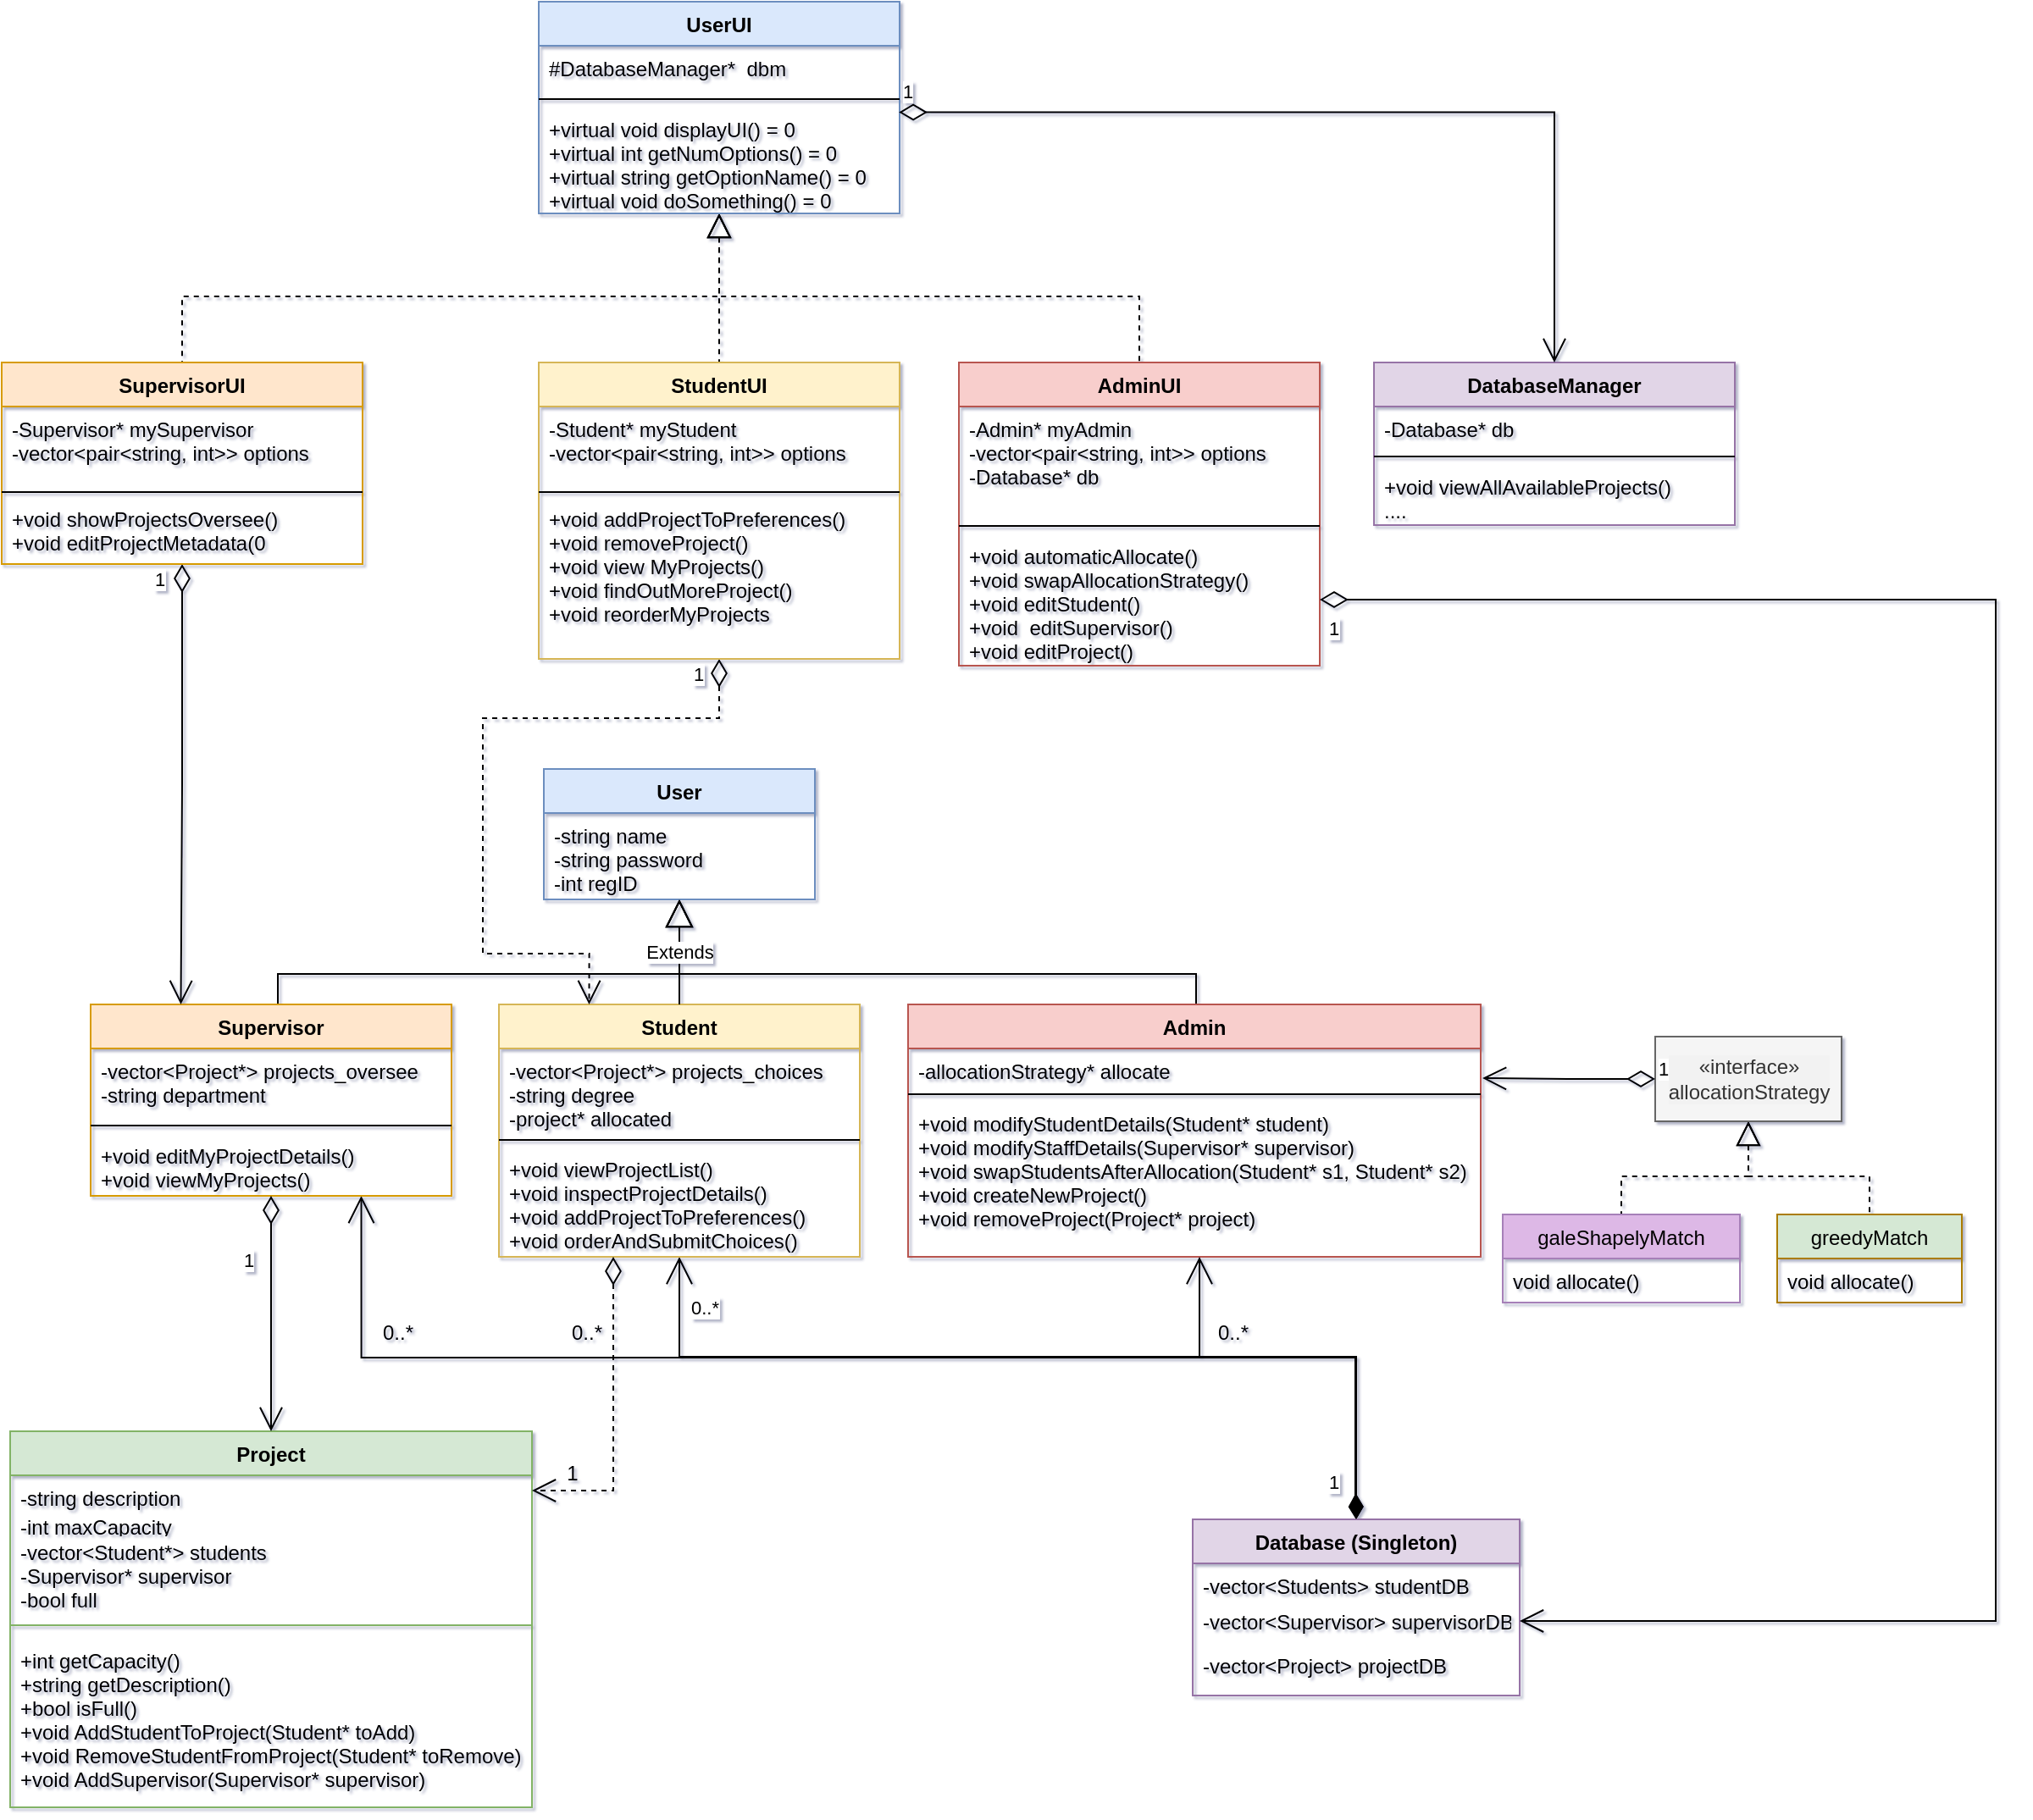 <mxfile version="20.8.23" type="device"><diagram id="B_KKShG9DEXshSD3teJq" name="Page-1"><mxGraphModel dx="1909" dy="951" grid="0" gridSize="10" guides="1" tooltips="1" connect="1" arrows="1" fold="1" page="1" pageScale="1" pageWidth="1500" pageHeight="1200" background="#ffffff" math="0" shadow="1"><root><mxCell id="0"/><mxCell id="1" parent="0"/><mxCell id="01H54I0qlVWijECPMY_d-6" style="edgeStyle=orthogonalEdgeStyle;rounded=0;orthogonalLoop=1;jettySize=auto;html=1;exitX=0.5;exitY=1;exitDx=0;exitDy=0;entryX=0.5;entryY=0;entryDx=0;entryDy=0;startArrow=block;startFill=0;endArrow=none;endFill=0;startSize=14;endSize=12;" parent="1" source="pmMyAqk0N_91WHs7ntwW-19" target="pmMyAqk0N_91WHs7ntwW-27" edge="1"><mxGeometry relative="1" as="geometry"><Array as="points"><mxPoint x="449" y="626"/><mxPoint x="212" y="626"/></Array></mxGeometry></mxCell><mxCell id="01H54I0qlVWijECPMY_d-8" style="edgeStyle=orthogonalEdgeStyle;rounded=0;orthogonalLoop=1;jettySize=auto;html=1;startArrow=block;startFill=0;endArrow=none;endFill=0;startSize=14;endSize=12;" parent="1" target="pmMyAqk0N_91WHs7ntwW-47" edge="1"><mxGeometry relative="1" as="geometry"><mxPoint x="449" y="582" as="sourcePoint"/><Array as="points"><mxPoint x="449" y="626"/><mxPoint x="754" y="626"/></Array></mxGeometry></mxCell><mxCell id="pmMyAqk0N_91WHs7ntwW-19" value="User" style="swimlane;fontStyle=1;align=center;verticalAlign=top;childLayout=stackLayout;horizontal=1;startSize=26;horizontalStack=0;resizeParent=1;resizeParentMax=0;resizeLast=0;collapsible=1;marginBottom=0;fillColor=#dae8fc;strokeColor=#6c8ebf;" parent="1" vertex="1"><mxGeometry x="369" y="505" width="160" height="77" as="geometry"/></mxCell><mxCell id="pmMyAqk0N_91WHs7ntwW-20" value="-string name&#10;-string password&#10;-int regID" style="text;strokeColor=none;fillColor=none;align=left;verticalAlign=top;spacingLeft=4;spacingRight=4;overflow=hidden;rotatable=0;points=[[0,0.5],[1,0.5]];portConstraint=eastwest;" parent="pmMyAqk0N_91WHs7ntwW-19" vertex="1"><mxGeometry y="26" width="160" height="51" as="geometry"/></mxCell><mxCell id="01H54I0qlVWijECPMY_d-132" value="1" style="edgeStyle=orthogonalEdgeStyle;rounded=0;orthogonalLoop=1;jettySize=auto;html=1;exitX=0.75;exitY=1;exitDx=0;exitDy=0;startArrow=open;startFill=0;endArrow=diamondThin;endFill=1;startSize=14;endSize=12;entryX=0.5;entryY=0;entryDx=0;entryDy=0;" parent="1" source="pmMyAqk0N_91WHs7ntwW-27" target="jREfspTzZIfG9QH5ADm0-15" edge="1"><mxGeometry x="0.944" y="-14" relative="1" as="geometry"><mxPoint x="358.964" y="869.253" as="targetPoint"/><mxPoint as="offset"/></mxGeometry></mxCell><mxCell id="pmMyAqk0N_91WHs7ntwW-27" value="Supervisor" style="swimlane;fontStyle=1;align=center;verticalAlign=top;childLayout=stackLayout;horizontal=1;startSize=26;horizontalStack=0;resizeParent=1;resizeParentMax=0;resizeLast=0;collapsible=1;marginBottom=0;fillColor=#ffe6cc;strokeColor=#d79b00;" parent="1" vertex="1"><mxGeometry x="101.5" y="644" width="213" height="113" as="geometry"><mxRectangle x="226.5" y="308" width="98" height="26" as="alternateBounds"/></mxGeometry></mxCell><mxCell id="pmMyAqk0N_91WHs7ntwW-28" value="-vector&lt;Project*&gt; projects_oversee&#10;-string department&#10;" style="text;strokeColor=none;fillColor=none;align=left;verticalAlign=top;spacingLeft=4;spacingRight=4;overflow=hidden;rotatable=0;points=[[0,0.5],[1,0.5]];portConstraint=eastwest;" parent="pmMyAqk0N_91WHs7ntwW-27" vertex="1"><mxGeometry y="26" width="213" height="41" as="geometry"/></mxCell><mxCell id="pmMyAqk0N_91WHs7ntwW-29" value="" style="line;strokeWidth=1;fillColor=none;align=left;verticalAlign=middle;spacingTop=-1;spacingLeft=3;spacingRight=3;rotatable=0;labelPosition=right;points=[];portConstraint=eastwest;" parent="pmMyAqk0N_91WHs7ntwW-27" vertex="1"><mxGeometry y="67" width="213" height="9" as="geometry"/></mxCell><mxCell id="pmMyAqk0N_91WHs7ntwW-30" value="+void editMyProjectDetails()&#10;+void viewMyProjects()&#10;" style="text;strokeColor=none;fillColor=none;align=left;verticalAlign=top;spacingLeft=4;spacingRight=4;overflow=hidden;rotatable=0;points=[[0,0.5],[1,0.5]];portConstraint=eastwest;" parent="pmMyAqk0N_91WHs7ntwW-27" vertex="1"><mxGeometry y="76" width="213" height="37" as="geometry"/></mxCell><mxCell id="01H54I0qlVWijECPMY_d-133" style="edgeStyle=orthogonalEdgeStyle;rounded=0;orthogonalLoop=1;jettySize=auto;html=1;exitX=0.5;exitY=1;exitDx=0;exitDy=0;startArrow=open;startFill=0;endArrow=diamondThin;endFill=1;startSize=14;endSize=12;entryX=0.5;entryY=0;entryDx=0;entryDy=0;" parent="1" source="pmMyAqk0N_91WHs7ntwW-32" target="jREfspTzZIfG9QH5ADm0-15" edge="1"><mxGeometry relative="1" as="geometry"><mxPoint x="556.288" y="880.831" as="targetPoint"/><Array as="points"><mxPoint x="449" y="852"/><mxPoint x="848" y="852"/></Array></mxGeometry></mxCell><mxCell id="pmMyAqk0N_91WHs7ntwW-32" value="Student" style="swimlane;fontStyle=1;align=center;verticalAlign=top;childLayout=stackLayout;horizontal=1;startSize=26;horizontalStack=0;resizeParent=1;resizeParentMax=0;resizeLast=0;collapsible=1;marginBottom=0;fillColor=#fff2cc;strokeColor=#d6b656;" parent="1" vertex="1"><mxGeometry x="342.5" y="644" width="213" height="149" as="geometry"/></mxCell><mxCell id="pmMyAqk0N_91WHs7ntwW-33" value="-vector&lt;Project*&gt; projects_choices&#10;-string degree&#10;-project* allocated&#10;" style="text;strokeColor=none;fillColor=none;align=left;verticalAlign=top;spacingLeft=4;spacingRight=4;overflow=hidden;rotatable=0;points=[[0,0.5],[1,0.5]];portConstraint=eastwest;" parent="pmMyAqk0N_91WHs7ntwW-32" vertex="1"><mxGeometry y="26" width="213" height="50" as="geometry"/></mxCell><mxCell id="pmMyAqk0N_91WHs7ntwW-34" value="" style="line;strokeWidth=1;fillColor=none;align=left;verticalAlign=middle;spacingTop=-1;spacingLeft=3;spacingRight=3;rotatable=0;labelPosition=right;points=[];portConstraint=eastwest;" parent="pmMyAqk0N_91WHs7ntwW-32" vertex="1"><mxGeometry y="76" width="213" height="8" as="geometry"/></mxCell><mxCell id="pmMyAqk0N_91WHs7ntwW-35" value="+void viewProjectList()&#10;+void inspectProjectDetails()&#10;+void addProjectToPreferences()&#10;+void orderAndSubmitChoices()&#10;&#10;" style="text;strokeColor=none;fillColor=none;align=left;verticalAlign=top;spacingLeft=4;spacingRight=4;overflow=hidden;rotatable=0;points=[[0,0.5],[1,0.5]];portConstraint=eastwest;" parent="pmMyAqk0N_91WHs7ntwW-32" vertex="1"><mxGeometry y="84" width="213" height="65" as="geometry"/></mxCell><mxCell id="pmMyAqk0N_91WHs7ntwW-47" value="Admin" style="swimlane;fontStyle=1;align=center;verticalAlign=top;childLayout=stackLayout;horizontal=1;startSize=26;horizontalStack=0;resizeParent=1;resizeParentMax=0;resizeLast=0;collapsible=1;marginBottom=0;fillColor=#f8cecc;strokeColor=#b85450;" parent="1" vertex="1"><mxGeometry x="584" y="644" width="338" height="149" as="geometry"/></mxCell><mxCell id="pmMyAqk0N_91WHs7ntwW-48" value="-allocationStrategy* allocate&#10;   " style="text;strokeColor=none;fillColor=none;align=left;verticalAlign=top;spacingLeft=4;spacingRight=4;overflow=hidden;rotatable=0;points=[[0,0.5],[1,0.5]];portConstraint=eastwest;" parent="pmMyAqk0N_91WHs7ntwW-47" vertex="1"><mxGeometry y="26" width="338" height="23" as="geometry"/></mxCell><mxCell id="pmMyAqk0N_91WHs7ntwW-49" value="" style="line;strokeWidth=1;fillColor=none;align=left;verticalAlign=middle;spacingTop=-1;spacingLeft=3;spacingRight=3;rotatable=0;labelPosition=right;points=[];portConstraint=eastwest;" parent="pmMyAqk0N_91WHs7ntwW-47" vertex="1"><mxGeometry y="49" width="338" height="8" as="geometry"/></mxCell><mxCell id="pmMyAqk0N_91WHs7ntwW-50" value="+void modifyStudentDetails(Student* student)&#10;+void modifyStaffDetails(Supervisor* supervisor)&#10;+void swapStudentsAfterAllocation(Student* s1, Student* s2)&#10;+void createNewProject()&#10;+void removeProject(Project* project)&#10;&#10;&#10;&#10;&#10;" style="text;strokeColor=none;fillColor=none;align=left;verticalAlign=top;spacingLeft=4;spacingRight=4;overflow=hidden;rotatable=0;points=[[0,0.5],[1,0.5]];portConstraint=eastwest;" parent="pmMyAqk0N_91WHs7ntwW-47" vertex="1"><mxGeometry y="57" width="338" height="92" as="geometry"/></mxCell><mxCell id="h-jpkPZlFYDwQu37gK7g-7" style="edgeStyle=orthogonalEdgeStyle;rounded=0;orthogonalLoop=1;jettySize=auto;html=1;exitX=0.5;exitY=1;exitDx=0;exitDy=0;dashed=1;startArrow=block;startFill=0;endArrow=none;endFill=0;startSize=12;endSize=10;" edge="1" parent="1" source="pmMyAqk0N_91WHs7ntwW-54" target="jREfspTzZIfG9QH5ADm0-9"><mxGeometry relative="1" as="geometry"/></mxCell><mxCell id="h-jpkPZlFYDwQu37gK7g-8" style="edgeStyle=orthogonalEdgeStyle;rounded=0;orthogonalLoop=1;jettySize=auto;html=1;exitX=0.5;exitY=1;exitDx=0;exitDy=0;dashed=1;startArrow=block;startFill=0;endArrow=none;endFill=0;startSize=12;endSize=10;" edge="1" parent="1" source="pmMyAqk0N_91WHs7ntwW-54" target="jREfspTzZIfG9QH5ADm0-5"><mxGeometry relative="1" as="geometry"/></mxCell><mxCell id="pmMyAqk0N_91WHs7ntwW-54" value="«interface»&lt;br&gt;allocationStrategy" style="html=1;labelBackgroundColor=#F2F2F2;fillColor=#f5f5f5;fontColor=#333333;strokeColor=#666666;" parent="1" vertex="1"><mxGeometry x="1025" y="663" width="110" height="50" as="geometry"/></mxCell><mxCell id="jREfspTzZIfG9QH5ADm0-5" value="galeShapelyMatch" style="swimlane;fontStyle=0;childLayout=stackLayout;horizontal=1;startSize=26;fillColor=#DDB8E6;horizontalStack=0;resizeParent=1;resizeParentMax=0;resizeLast=0;collapsible=1;marginBottom=0;strokeColor=#A680B8;" parent="1" vertex="1"><mxGeometry x="935" y="768" width="140" height="52" as="geometry"/></mxCell><mxCell id="jREfspTzZIfG9QH5ADm0-7" value="void allocate()" style="text;strokeColor=none;fillColor=none;align=left;verticalAlign=top;spacingLeft=4;spacingRight=4;overflow=hidden;rotatable=0;points=[[0,0.5],[1,0.5]];portConstraint=eastwest;" parent="jREfspTzZIfG9QH5ADm0-5" vertex="1"><mxGeometry y="26" width="140" height="26" as="geometry"/></mxCell><mxCell id="jREfspTzZIfG9QH5ADm0-9" value="greedyMatch" style="swimlane;fontStyle=0;childLayout=stackLayout;horizontal=1;startSize=26;fillColor=#D5E8D4;horizontalStack=0;resizeParent=1;resizeParentMax=0;resizeLast=0;collapsible=1;marginBottom=0;strokeColor=#AB7B00;" parent="1" vertex="1"><mxGeometry x="1097" y="768" width="109" height="52" as="geometry"/></mxCell><mxCell id="jREfspTzZIfG9QH5ADm0-11" value="void allocate()" style="text;strokeColor=none;fillColor=none;align=left;verticalAlign=top;spacingLeft=4;spacingRight=4;overflow=hidden;rotatable=0;points=[[0,0.5],[1,0.5]];portConstraint=eastwest;" parent="jREfspTzZIfG9QH5ADm0-9" vertex="1"><mxGeometry y="26" width="109" height="26" as="geometry"/></mxCell><mxCell id="jREfspTzZIfG9QH5ADm0-15" value="Database (Singleton)" style="swimlane;fontStyle=1;childLayout=stackLayout;horizontal=1;startSize=26;fillColor=#e1d5e7;horizontalStack=0;resizeParent=1;resizeParentMax=0;resizeLast=0;collapsible=1;marginBottom=0;strokeColor=#9673a6;" parent="1" vertex="1"><mxGeometry x="752" y="948" width="193" height="104" as="geometry"/></mxCell><mxCell id="jREfspTzZIfG9QH5ADm0-16" value="-vector&lt;Students&gt; studentDB" style="text;strokeColor=none;fillColor=none;align=left;verticalAlign=top;spacingLeft=4;spacingRight=4;overflow=hidden;rotatable=0;points=[[0,0.5],[1,0.5]];portConstraint=eastwest;" parent="jREfspTzZIfG9QH5ADm0-15" vertex="1"><mxGeometry y="26" width="193" height="21" as="geometry"/></mxCell><mxCell id="jREfspTzZIfG9QH5ADm0-17" value="-vector&lt;Supervisor&gt; supervisorDB" style="text;strokeColor=none;fillColor=none;align=left;verticalAlign=top;spacingLeft=4;spacingRight=4;overflow=hidden;rotatable=0;points=[[0,0.5],[1,0.5]];portConstraint=eastwest;" parent="jREfspTzZIfG9QH5ADm0-15" vertex="1"><mxGeometry y="47" width="193" height="26" as="geometry"/></mxCell><mxCell id="jREfspTzZIfG9QH5ADm0-18" value="-vector&lt;Project&gt; projectDB&#10;" style="text;strokeColor=none;fillColor=none;align=left;verticalAlign=top;spacingLeft=4;spacingRight=4;overflow=hidden;rotatable=0;points=[[0,0.5],[1,0.5]];portConstraint=eastwest;" parent="jREfspTzZIfG9QH5ADm0-15" vertex="1"><mxGeometry y="73" width="193" height="31" as="geometry"/></mxCell><mxCell id="jREfspTzZIfG9QH5ADm0-22" value="Project" style="swimlane;fontStyle=1;childLayout=stackLayout;horizontal=1;startSize=26;fillColor=#d5e8d4;horizontalStack=0;resizeParent=1;resizeParentMax=0;resizeLast=0;collapsible=1;marginBottom=0;strokeColor=#82b366;" parent="1" vertex="1"><mxGeometry x="54" y="896" width="308" height="222" as="geometry"/></mxCell><mxCell id="jREfspTzZIfG9QH5ADm0-23" value="-string description" style="text;strokeColor=none;fillColor=none;align=left;verticalAlign=top;spacingLeft=4;spacingRight=4;overflow=hidden;rotatable=0;points=[[0,0.5],[1,0.5]];portConstraint=eastwest;" parent="jREfspTzZIfG9QH5ADm0-22" vertex="1"><mxGeometry y="26" width="308" height="17" as="geometry"/></mxCell><mxCell id="jREfspTzZIfG9QH5ADm0-24" value="-int maxCapacity" style="text;strokeColor=none;fillColor=none;align=left;verticalAlign=top;spacingLeft=4;spacingRight=4;overflow=hidden;rotatable=0;points=[[0,0.5],[1,0.5]];portConstraint=eastwest;" parent="jREfspTzZIfG9QH5ADm0-22" vertex="1"><mxGeometry y="43" width="308" height="15" as="geometry"/></mxCell><mxCell id="jREfspTzZIfG9QH5ADm0-25" value="-vector&lt;Student*&gt; students&#10;-Supervisor* supervisor&#10;-bool full" style="text;strokeColor=none;fillColor=none;align=left;verticalAlign=top;spacingLeft=4;spacingRight=4;overflow=hidden;rotatable=0;points=[[0,0.5],[1,0.5]];portConstraint=eastwest;" parent="jREfspTzZIfG9QH5ADm0-22" vertex="1"><mxGeometry y="58" width="308" height="49" as="geometry"/></mxCell><mxCell id="jREfspTzZIfG9QH5ADm0-44" value="" style="line;strokeWidth=1;fillColor=none;align=left;verticalAlign=middle;spacingTop=-1;spacingLeft=3;spacingRight=3;rotatable=0;labelPosition=right;points=[];portConstraint=eastwest;strokeColor=inherit;" parent="jREfspTzZIfG9QH5ADm0-22" vertex="1"><mxGeometry y="107" width="308" height="15" as="geometry"/></mxCell><mxCell id="jREfspTzZIfG9QH5ADm0-52" value="+int getCapacity()&#10;+string getDescription()&#10;+bool isFull()&#10;+void AddStudentToProject(Student* toAdd)&#10;+void RemoveStudentFromProject(Student* toRemove)&#10;+void AddSupervisor(Supervisor* supervisor)&#10;" style="text;strokeColor=none;fillColor=none;align=left;verticalAlign=top;spacingLeft=4;spacingRight=4;overflow=hidden;rotatable=0;points=[[0,0.5],[1,0.5]];portConstraint=eastwest;" parent="jREfspTzZIfG9QH5ADm0-22" vertex="1"><mxGeometry y="122" width="308" height="100" as="geometry"/></mxCell><mxCell id="jREfspTzZIfG9QH5ADm0-32" value="1" style="endArrow=open;html=1;endSize=12;startArrow=diamondThin;startSize=14;startFill=0;edgeStyle=orthogonalEdgeStyle;align=left;verticalAlign=bottom;rounded=0;entryX=0.5;entryY=0;entryDx=0;entryDy=0;exitX=0.5;exitY=1;exitDx=0;exitDy=0;" parent="1" source="pmMyAqk0N_91WHs7ntwW-27" target="jREfspTzZIfG9QH5ADm0-22" edge="1"><mxGeometry x="-0.325" y="-18" relative="1" as="geometry"><mxPoint x="190" y="701" as="sourcePoint"/><mxPoint x="152" y="928" as="targetPoint"/><Array as="points"/><mxPoint as="offset"/></mxGeometry></mxCell><mxCell id="jREfspTzZIfG9QH5ADm0-33" value="0..*" style="endArrow=open;html=1;endSize=12;startArrow=diamondThin;startSize=14;startFill=0;edgeStyle=orthogonalEdgeStyle;align=left;verticalAlign=bottom;rounded=0;entryX=1;entryY=0.5;entryDx=0;entryDy=0;dashed=1;" parent="1" source="pmMyAqk0N_91WHs7ntwW-35" target="jREfspTzZIfG9QH5ADm0-23" edge="1"><mxGeometry x="-0.584" y="44" relative="1" as="geometry"><mxPoint x="401" y="857" as="sourcePoint"/><mxPoint x="458" y="988" as="targetPoint"/><Array as="points"><mxPoint x="410" y="931"/><mxPoint x="362" y="931"/></Array><mxPoint as="offset"/></mxGeometry></mxCell><mxCell id="01H54I0qlVWijECPMY_d-134" style="edgeStyle=orthogonalEdgeStyle;rounded=0;orthogonalLoop=1;jettySize=auto;html=1;entryX=0.5;entryY=0;entryDx=0;entryDy=0;startArrow=open;startFill=0;endArrow=diamondThin;endFill=1;startSize=14;endSize=12;" parent="1" source="pmMyAqk0N_91WHs7ntwW-50" target="jREfspTzZIfG9QH5ADm0-15" edge="1"><mxGeometry relative="1" as="geometry"><Array as="points"><mxPoint x="756" y="852"/><mxPoint x="848" y="852"/><mxPoint x="848" y="934"/><mxPoint x="849" y="934"/></Array></mxGeometry></mxCell><mxCell id="jREfspTzZIfG9QH5ADm0-36" value="0..*" style="text;strokeColor=none;align=center;fillColor=none;html=1;verticalAlign=middle;whiteSpace=wrap;rounded=0;" parent="1" vertex="1"><mxGeometry x="756" y="822.5" width="40" height="30" as="geometry"/></mxCell><mxCell id="jREfspTzZIfG9QH5ADm0-37" value="0..*" style="text;strokeColor=none;align=center;fillColor=none;html=1;verticalAlign=middle;whiteSpace=wrap;rounded=0;" parent="1" vertex="1"><mxGeometry x="266" y="822.5" width="33.5" height="30" as="geometry"/></mxCell><mxCell id="jREfspTzZIfG9QH5ADm0-39" value="1" style="text;strokeColor=none;align=center;fillColor=none;html=1;verticalAlign=middle;whiteSpace=wrap;rounded=0;" parent="1" vertex="1"><mxGeometry x="356" y="906" width="60" height="30" as="geometry"/></mxCell><mxCell id="jREfspTzZIfG9QH5ADm0-47" value="0..*" style="text;strokeColor=none;align=center;fillColor=none;html=1;verticalAlign=middle;whiteSpace=wrap;rounded=0;" parent="1" vertex="1"><mxGeometry x="373" y="829" width="43" height="17" as="geometry"/></mxCell><mxCell id="jREfspTzZIfG9QH5ADm0-57" value="1" style="endArrow=open;html=1;endSize=12;startArrow=diamondThin;startSize=14;startFill=0;edgeStyle=orthogonalEdgeStyle;align=left;verticalAlign=bottom;rounded=0;entryX=1.003;entryY=0.762;entryDx=0;entryDy=0;entryPerimeter=0;exitX=0;exitY=0.5;exitDx=0;exitDy=0;" parent="1" source="pmMyAqk0N_91WHs7ntwW-54" target="pmMyAqk0N_91WHs7ntwW-48" edge="1"><mxGeometry x="-1" y="3" relative="1" as="geometry"><mxPoint x="1095" y="516" as="sourcePoint"/><mxPoint x="1255" y="516" as="targetPoint"/></mxGeometry></mxCell><mxCell id="01H54I0qlVWijECPMY_d-4" value="Extends" style="edgeStyle=orthogonalEdgeStyle;rounded=0;orthogonalLoop=1;jettySize=auto;html=1;exitX=0.5;exitY=1;exitDx=0;exitDy=0;entryX=0.5;entryY=0;entryDx=0;entryDy=0;startArrow=block;startFill=0;endArrow=none;endFill=0;startSize=14;endSize=12;" parent="1" source="pmMyAqk0N_91WHs7ntwW-19" target="pmMyAqk0N_91WHs7ntwW-32" edge="1"><mxGeometry relative="1" as="geometry"/></mxCell><mxCell id="h-jpkPZlFYDwQu37gK7g-4" style="edgeStyle=orthogonalEdgeStyle;rounded=0;orthogonalLoop=1;jettySize=auto;html=1;exitX=0.5;exitY=1;exitDx=0;exitDy=0;entryX=0.5;entryY=0;entryDx=0;entryDy=0;startArrow=block;startFill=0;endArrow=none;endFill=0;startSize=12;dashed=1;" edge="1" parent="1" source="qUXxMwJtAscoecBCBx1g-18" target="qUXxMwJtAscoecBCBx1g-30"><mxGeometry relative="1" as="geometry"><mxPoint x="472.491" y="228.035" as="targetPoint"/></mxGeometry></mxCell><mxCell id="h-jpkPZlFYDwQu37gK7g-5" style="edgeStyle=orthogonalEdgeStyle;rounded=0;orthogonalLoop=1;jettySize=auto;html=1;exitX=0.5;exitY=1;exitDx=0;exitDy=0;startArrow=block;startFill=0;endArrow=none;endFill=0;startSize=12;endSize=10;dashed=1;" edge="1" parent="1" source="qUXxMwJtAscoecBCBx1g-18" target="qUXxMwJtAscoecBCBx1g-36"><mxGeometry relative="1" as="geometry"/></mxCell><mxCell id="h-jpkPZlFYDwQu37gK7g-6" style="edgeStyle=orthogonalEdgeStyle;rounded=0;orthogonalLoop=1;jettySize=auto;html=1;exitX=0.5;exitY=1;exitDx=0;exitDy=0;startArrow=block;startFill=0;endArrow=none;endFill=0;startSize=12;endSize=10;entryX=0.5;entryY=0;entryDx=0;entryDy=0;dashed=1;" edge="1" parent="1" source="qUXxMwJtAscoecBCBx1g-18" target="qUXxMwJtAscoecBCBx1g-22"><mxGeometry relative="1" as="geometry"><mxPoint x="541.333" y="238.889" as="targetPoint"/></mxGeometry></mxCell><mxCell id="qUXxMwJtAscoecBCBx1g-18" value="UserUI" style="swimlane;fontStyle=1;align=center;verticalAlign=top;childLayout=stackLayout;horizontal=1;startSize=26;horizontalStack=0;resizeParent=1;resizeParentMax=0;resizeLast=0;collapsible=1;marginBottom=0;fillColor=#dae8fc;strokeColor=#6c8ebf;" parent="1" vertex="1"><mxGeometry x="366" y="52" width="213" height="125" as="geometry"><mxRectangle x="226.5" y="308" width="98" height="26" as="alternateBounds"/></mxGeometry></mxCell><mxCell id="qUXxMwJtAscoecBCBx1g-19" value="#DatabaseManager*  dbm" style="text;strokeColor=none;fillColor=none;align=left;verticalAlign=top;spacingLeft=4;spacingRight=4;overflow=hidden;rotatable=0;points=[[0,0.5],[1,0.5]];portConstraint=eastwest;" parent="qUXxMwJtAscoecBCBx1g-18" vertex="1"><mxGeometry y="26" width="213" height="27" as="geometry"/></mxCell><mxCell id="qUXxMwJtAscoecBCBx1g-20" value="" style="line;strokeWidth=1;fillColor=none;align=left;verticalAlign=middle;spacingTop=-1;spacingLeft=3;spacingRight=3;rotatable=0;labelPosition=right;points=[];portConstraint=eastwest;" parent="qUXxMwJtAscoecBCBx1g-18" vertex="1"><mxGeometry y="53" width="213" height="9" as="geometry"/></mxCell><mxCell id="qUXxMwJtAscoecBCBx1g-21" value="+virtual void displayUI() = 0&#10;+virtual int getNumOptions() = 0&#10;+virtual string getOptionName() = 0&#10;+virtual void doSomething() = 0" style="text;strokeColor=none;fillColor=none;align=left;verticalAlign=top;spacingLeft=4;spacingRight=4;overflow=hidden;rotatable=0;points=[[0,0.5],[1,0.5]];portConstraint=eastwest;" parent="qUXxMwJtAscoecBCBx1g-18" vertex="1"><mxGeometry y="62" width="213" height="63" as="geometry"/></mxCell><mxCell id="qUXxMwJtAscoecBCBx1g-22" value="AdminUI" style="swimlane;fontStyle=1;align=center;verticalAlign=top;childLayout=stackLayout;horizontal=1;startSize=26;horizontalStack=0;resizeParent=1;resizeParentMax=0;resizeLast=0;collapsible=1;marginBottom=0;fillColor=#f8cecc;strokeColor=#b85450;" parent="1" vertex="1"><mxGeometry x="614" y="265" width="213" height="179" as="geometry"><mxRectangle x="226.5" y="308" width="98" height="26" as="alternateBounds"/></mxGeometry></mxCell><mxCell id="qUXxMwJtAscoecBCBx1g-23" value="-Admin* myAdmin&#10;-vector&lt;pair&lt;string, int&gt;&gt; options&#10;-Database* db" style="text;strokeColor=none;fillColor=none;align=left;verticalAlign=top;spacingLeft=4;spacingRight=4;overflow=hidden;rotatable=0;points=[[0,0.5],[1,0.5]];portConstraint=eastwest;" parent="qUXxMwJtAscoecBCBx1g-22" vertex="1"><mxGeometry y="26" width="213" height="66" as="geometry"/></mxCell><mxCell id="qUXxMwJtAscoecBCBx1g-24" value="" style="line;strokeWidth=1;fillColor=none;align=left;verticalAlign=middle;spacingTop=-1;spacingLeft=3;spacingRight=3;rotatable=0;labelPosition=right;points=[];portConstraint=eastwest;" parent="qUXxMwJtAscoecBCBx1g-22" vertex="1"><mxGeometry y="92" width="213" height="9" as="geometry"/></mxCell><mxCell id="qUXxMwJtAscoecBCBx1g-25" value="+void automaticAllocate()&#10;+void swapAllocationStrategy()&#10;+void editStudent()&#10;+void  editSupervisor()&#10;+void editProject()" style="text;strokeColor=none;fillColor=none;align=left;verticalAlign=top;spacingLeft=4;spacingRight=4;overflow=hidden;rotatable=0;points=[[0,0.5],[1,0.5]];portConstraint=eastwest;" parent="qUXxMwJtAscoecBCBx1g-22" vertex="1"><mxGeometry y="101" width="213" height="78" as="geometry"/></mxCell><mxCell id="h-jpkPZlFYDwQu37gK7g-13" style="edgeStyle=orthogonalEdgeStyle;rounded=0;orthogonalLoop=1;jettySize=auto;html=1;exitX=0.5;exitY=1;exitDx=0;exitDy=0;startArrow=diamondThin;startFill=0;endArrow=open;endFill=0;startSize=14;endSize=12;entryX=0.25;entryY=0;entryDx=0;entryDy=0;dashed=1;" edge="1" parent="1" source="qUXxMwJtAscoecBCBx1g-30" target="pmMyAqk0N_91WHs7ntwW-32"><mxGeometry relative="1" as="geometry"><mxPoint x="346.727" y="506.545" as="targetPoint"/><Array as="points"><mxPoint x="473" y="475"/><mxPoint x="333" y="475"/><mxPoint x="333" y="614"/><mxPoint x="396" y="614"/></Array></mxGeometry></mxCell><mxCell id="h-jpkPZlFYDwQu37gK7g-23" value="1" style="edgeLabel;html=1;align=center;verticalAlign=middle;resizable=0;points=[];" vertex="1" connectable="0" parent="h-jpkPZlFYDwQu37gK7g-13"><mxGeometry x="-0.238" relative="1" as="geometry"><mxPoint x="107" y="-26" as="offset"/></mxGeometry></mxCell><mxCell id="qUXxMwJtAscoecBCBx1g-30" value="StudentUI" style="swimlane;fontStyle=1;align=center;verticalAlign=top;childLayout=stackLayout;horizontal=1;startSize=26;horizontalStack=0;resizeParent=1;resizeParentMax=0;resizeLast=0;collapsible=1;marginBottom=0;fillColor=#fff2cc;strokeColor=#d6b656;" parent="1" vertex="1"><mxGeometry x="366" y="265" width="213" height="175" as="geometry"><mxRectangle x="226.5" y="308" width="98" height="26" as="alternateBounds"/></mxGeometry></mxCell><mxCell id="qUXxMwJtAscoecBCBx1g-31" value="-Student* myStudent&#10;-vector&lt;pair&lt;string, int&gt;&gt; options" style="text;strokeColor=none;fillColor=none;align=left;verticalAlign=top;spacingLeft=4;spacingRight=4;overflow=hidden;rotatable=0;points=[[0,0.5],[1,0.5]];portConstraint=eastwest;" parent="qUXxMwJtAscoecBCBx1g-30" vertex="1"><mxGeometry y="26" width="213" height="48" as="geometry"/></mxCell><mxCell id="qUXxMwJtAscoecBCBx1g-32" value="" style="line;strokeWidth=1;fillColor=none;align=left;verticalAlign=middle;spacingTop=-1;spacingLeft=3;spacingRight=3;rotatable=0;labelPosition=right;points=[];portConstraint=eastwest;" parent="qUXxMwJtAscoecBCBx1g-30" vertex="1"><mxGeometry y="74" width="213" height="5" as="geometry"/></mxCell><mxCell id="qUXxMwJtAscoecBCBx1g-33" value="+void addProjectToPreferences()&#10;+void removeProject()&#10;+void view MyProjects()&#10;+void findOutMoreProject()&#10;+void reorderMyProjects&#10;" style="text;strokeColor=none;fillColor=none;align=left;verticalAlign=top;spacingLeft=4;spacingRight=4;overflow=hidden;rotatable=0;points=[[0,0.5],[1,0.5]];portConstraint=eastwest;" parent="qUXxMwJtAscoecBCBx1g-30" vertex="1"><mxGeometry y="79" width="213" height="96" as="geometry"/></mxCell><mxCell id="h-jpkPZlFYDwQu37gK7g-17" style="edgeStyle=orthogonalEdgeStyle;rounded=0;orthogonalLoop=1;jettySize=auto;html=1;exitX=0.5;exitY=1;exitDx=0;exitDy=0;startArrow=diamondThin;startFill=0;endArrow=open;endFill=0;startSize=14;endSize=12;entryX=0.25;entryY=0;entryDx=0;entryDy=0;" edge="1" parent="1" source="qUXxMwJtAscoecBCBx1g-36" target="pmMyAqk0N_91WHs7ntwW-27"><mxGeometry relative="1" as="geometry"><mxPoint x="161.333" y="454.167" as="targetPoint"/></mxGeometry></mxCell><mxCell id="h-jpkPZlFYDwQu37gK7g-22" value="1" style="edgeLabel;html=1;align=center;verticalAlign=middle;resizable=0;points=[];" vertex="1" connectable="0" parent="h-jpkPZlFYDwQu37gK7g-17"><mxGeometry x="-0.269" y="-4" relative="1" as="geometry"><mxPoint x="-10" y="-87" as="offset"/></mxGeometry></mxCell><mxCell id="qUXxMwJtAscoecBCBx1g-36" value="SupervisorUI" style="swimlane;fontStyle=1;align=center;verticalAlign=top;childLayout=stackLayout;horizontal=1;startSize=26;horizontalStack=0;resizeParent=1;resizeParentMax=0;resizeLast=0;collapsible=1;marginBottom=0;fillColor=#ffe6cc;strokeColor=#d79b00;" parent="1" vertex="1"><mxGeometry x="49" y="265" width="213" height="119" as="geometry"><mxRectangle x="226.5" y="308" width="98" height="26" as="alternateBounds"/></mxGeometry></mxCell><mxCell id="qUXxMwJtAscoecBCBx1g-37" value="-Supervisor* mySupervisor&#10;-vector&lt;pair&lt;string, int&gt;&gt; options" style="text;strokeColor=none;fillColor=none;align=left;verticalAlign=top;spacingLeft=4;spacingRight=4;overflow=hidden;rotatable=0;points=[[0,0.5],[1,0.5]];portConstraint=eastwest;" parent="qUXxMwJtAscoecBCBx1g-36" vertex="1"><mxGeometry y="26" width="213" height="48" as="geometry"/></mxCell><mxCell id="qUXxMwJtAscoecBCBx1g-38" value="" style="line;strokeWidth=1;fillColor=none;align=left;verticalAlign=middle;spacingTop=-1;spacingLeft=3;spacingRight=3;rotatable=0;labelPosition=right;points=[];portConstraint=eastwest;" parent="qUXxMwJtAscoecBCBx1g-36" vertex="1"><mxGeometry y="74" width="213" height="5" as="geometry"/></mxCell><mxCell id="qUXxMwJtAscoecBCBx1g-39" value="+void showProjectsOversee()&#10;+void editProjectMetadata(0" style="text;strokeColor=none;fillColor=none;align=left;verticalAlign=top;spacingLeft=4;spacingRight=4;overflow=hidden;rotatable=0;points=[[0,0.5],[1,0.5]];portConstraint=eastwest;" parent="qUXxMwJtAscoecBCBx1g-36" vertex="1"><mxGeometry y="79" width="213" height="40" as="geometry"/></mxCell><mxCell id="qUXxMwJtAscoecBCBx1g-52" value="DatabaseManager" style="swimlane;fontStyle=1;align=center;verticalAlign=top;childLayout=stackLayout;horizontal=1;startSize=26;horizontalStack=0;resizeParent=1;resizeParentMax=0;resizeLast=0;collapsible=1;marginBottom=0;fillColor=#e1d5e7;strokeColor=#9673a6;" parent="1" vertex="1"><mxGeometry x="859" y="265" width="213" height="96" as="geometry"><mxRectangle x="226.5" y="308" width="98" height="26" as="alternateBounds"/></mxGeometry></mxCell><mxCell id="qUXxMwJtAscoecBCBx1g-53" value="-Database* db" style="text;strokeColor=none;fillColor=none;align=left;verticalAlign=top;spacingLeft=4;spacingRight=4;overflow=hidden;rotatable=0;points=[[0,0.5],[1,0.5]];portConstraint=eastwest;" parent="qUXxMwJtAscoecBCBx1g-52" vertex="1"><mxGeometry y="26" width="213" height="25" as="geometry"/></mxCell><mxCell id="qUXxMwJtAscoecBCBx1g-54" value="" style="line;strokeWidth=1;fillColor=none;align=left;verticalAlign=middle;spacingTop=-1;spacingLeft=3;spacingRight=3;rotatable=0;labelPosition=right;points=[];portConstraint=eastwest;" parent="qUXxMwJtAscoecBCBx1g-52" vertex="1"><mxGeometry y="51" width="213" height="9" as="geometry"/></mxCell><mxCell id="qUXxMwJtAscoecBCBx1g-55" value="+void viewAllAvailableProjects()&#10;...." style="text;strokeColor=none;fillColor=none;align=left;verticalAlign=top;spacingLeft=4;spacingRight=4;overflow=hidden;rotatable=0;points=[[0,0.5],[1,0.5]];portConstraint=eastwest;" parent="qUXxMwJtAscoecBCBx1g-52" vertex="1"><mxGeometry y="60" width="213" height="36" as="geometry"/></mxCell><mxCell id="qUXxMwJtAscoecBCBx1g-56" value="1" style="endArrow=open;html=1;endSize=12;startArrow=diamondThin;startSize=14;startFill=0;edgeStyle=orthogonalEdgeStyle;align=left;verticalAlign=bottom;rounded=0;entryX=0.5;entryY=0;entryDx=0;entryDy=0;exitX=0.998;exitY=0.052;exitDx=0;exitDy=0;exitPerimeter=0;" parent="1" source="qUXxMwJtAscoecBCBx1g-21" target="qUXxMwJtAscoecBCBx1g-52" edge="1"><mxGeometry x="-1" y="3" relative="1" as="geometry"><mxPoint x="591" y="122" as="sourcePoint"/><mxPoint x="733" y="64" as="targetPoint"/></mxGeometry></mxCell><mxCell id="h-jpkPZlFYDwQu37gK7g-15" style="edgeStyle=orthogonalEdgeStyle;rounded=0;orthogonalLoop=1;jettySize=auto;html=1;exitX=1;exitY=0.5;exitDx=0;exitDy=0;entryX=1;entryY=0.5;entryDx=0;entryDy=0;startArrow=diamondThin;startFill=0;endArrow=open;endFill=0;startSize=14;endSize=12;" edge="1" parent="1" source="qUXxMwJtAscoecBCBx1g-25" target="jREfspTzZIfG9QH5ADm0-17"><mxGeometry relative="1" as="geometry"><Array as="points"><mxPoint x="1226" y="405"/><mxPoint x="1226" y="1008"/></Array></mxGeometry></mxCell><mxCell id="h-jpkPZlFYDwQu37gK7g-24" value="1" style="edgeLabel;html=1;align=center;verticalAlign=middle;resizable=0;points=[];" vertex="1" connectable="0" parent="h-jpkPZlFYDwQu37gK7g-15"><mxGeometry x="-0.926" y="-1" relative="1" as="geometry"><mxPoint x="-40" y="16" as="offset"/></mxGeometry></mxCell></root></mxGraphModel></diagram></mxfile>